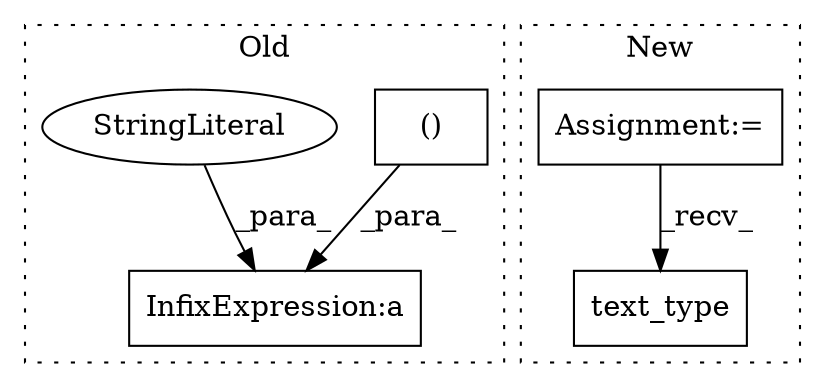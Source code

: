 digraph G {
subgraph cluster0 {
1 [label="()" a="106" s="13959" l="25" shape="box"];
3 [label="InfixExpression:a" a="27" s="13949" l="10" shape="box"];
5 [label="StringLiteral" a="45" s="13945" l="4" shape="ellipse"];
label = "Old";
style="dotted";
}
subgraph cluster1 {
2 [label="text_type" a="32" s="13964,13975" l="10,1" shape="box"];
4 [label="Assignment:=" a="7" s="13916" l="3" shape="box"];
label = "New";
style="dotted";
}
1 -> 3 [label="_para_"];
4 -> 2 [label="_recv_"];
5 -> 3 [label="_para_"];
}
